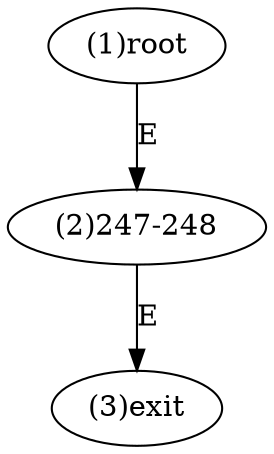 digraph "" { 
1[ label="(1)root"];
2[ label="(2)247-248"];
3[ label="(3)exit"];
1->2[ label="E"];
2->3[ label="E"];
}